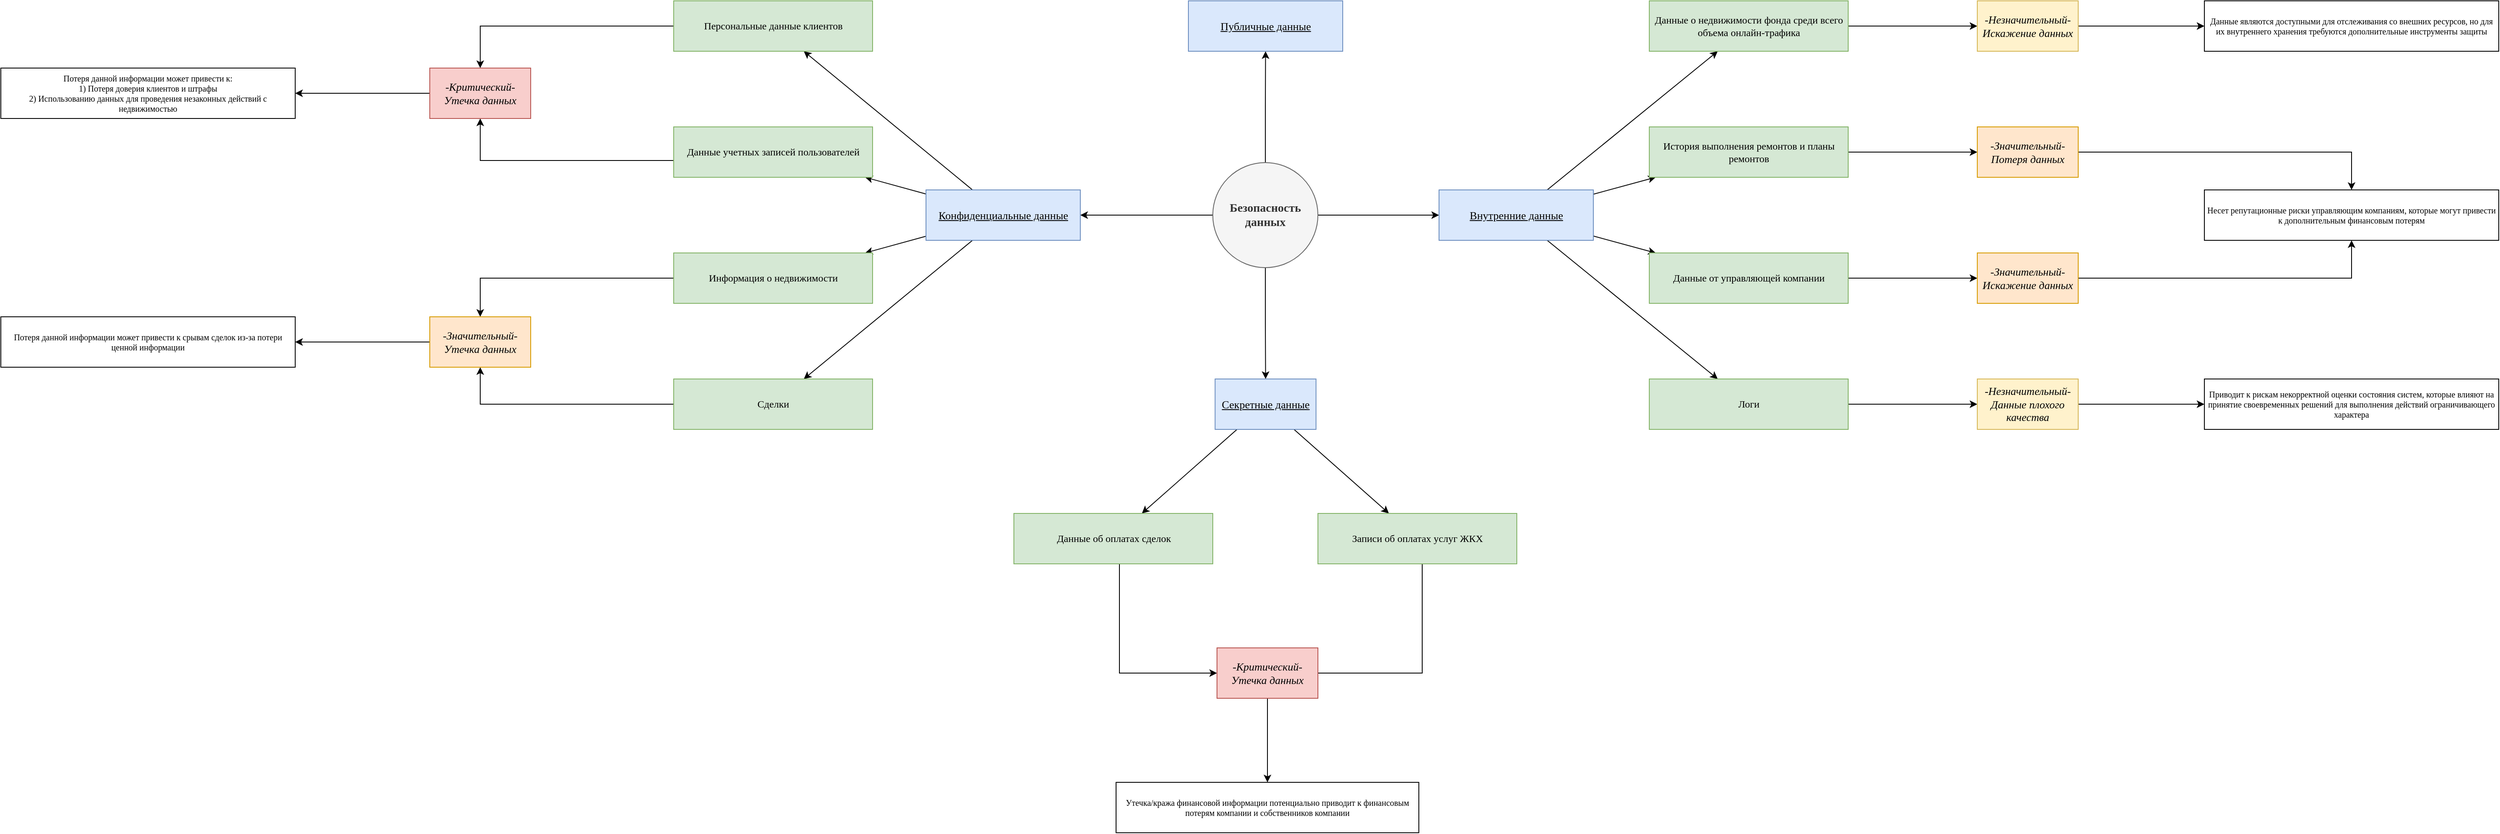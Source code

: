 <mxfile version="25.0.3">
  <diagram id="z3vaUIrTjVOo2pbph_nI" name="Страница — 1">
    <mxGraphModel dx="6263" dy="2567" grid="1" gridSize="10" guides="1" tooltips="1" connect="1" arrows="1" fold="1" page="1" pageScale="1" pageWidth="827" pageHeight="1169" math="0" shadow="0">
      <root>
        <mxCell id="0" />
        <mxCell id="1" parent="0" />
        <mxCell id="cPYfwLs7gnMlUmzmh1kW-10" value="" style="edgeStyle=orthogonalEdgeStyle;rounded=0;orthogonalLoop=1;jettySize=auto;html=1;" edge="1" parent="1" source="cPYfwLs7gnMlUmzmh1kW-4" target="cPYfwLs7gnMlUmzmh1kW-9">
          <mxGeometry relative="1" as="geometry" />
        </mxCell>
        <mxCell id="cPYfwLs7gnMlUmzmh1kW-14" value="" style="edgeStyle=orthogonalEdgeStyle;rounded=0;orthogonalLoop=1;jettySize=auto;html=1;" edge="1" parent="1" source="cPYfwLs7gnMlUmzmh1kW-4" target="cPYfwLs7gnMlUmzmh1kW-13">
          <mxGeometry relative="1" as="geometry" />
        </mxCell>
        <mxCell id="cPYfwLs7gnMlUmzmh1kW-15" style="edgeStyle=orthogonalEdgeStyle;rounded=0;orthogonalLoop=1;jettySize=auto;html=1;" edge="1" parent="1" source="cPYfwLs7gnMlUmzmh1kW-4" target="cPYfwLs7gnMlUmzmh1kW-11">
          <mxGeometry relative="1" as="geometry" />
        </mxCell>
        <mxCell id="cPYfwLs7gnMlUmzmh1kW-16" style="edgeStyle=orthogonalEdgeStyle;rounded=0;orthogonalLoop=1;jettySize=auto;html=1;" edge="1" parent="1" source="cPYfwLs7gnMlUmzmh1kW-4" target="cPYfwLs7gnMlUmzmh1kW-12">
          <mxGeometry relative="1" as="geometry" />
        </mxCell>
        <mxCell id="cPYfwLs7gnMlUmzmh1kW-4" value="Безопасность данных" style="ellipse;whiteSpace=wrap;html=1;aspect=fixed;fontFamily=Verdana;fontStyle=1;fontSize=14;fillColor=#f5f5f5;strokeColor=#666666;fontColor=#333333;" vertex="1" parent="1">
          <mxGeometry x="351" y="522.5" width="125" height="125" as="geometry" />
        </mxCell>
        <mxCell id="cPYfwLs7gnMlUmzmh1kW-9" value="Публичные данные" style="whiteSpace=wrap;html=1;fontSize=13;fontFamily=Verdana;fillColor=#dae8fc;strokeColor=#6c8ebf;fontStyle=4;" vertex="1" parent="1">
          <mxGeometry x="322" y="330" width="183.5" height="60" as="geometry" />
        </mxCell>
        <mxCell id="cPYfwLs7gnMlUmzmh1kW-20" value="" style="rounded=0;orthogonalLoop=1;jettySize=auto;html=1;" edge="1" parent="1" source="cPYfwLs7gnMlUmzmh1kW-11" target="cPYfwLs7gnMlUmzmh1kW-19">
          <mxGeometry relative="1" as="geometry" />
        </mxCell>
        <mxCell id="cPYfwLs7gnMlUmzmh1kW-22" style="rounded=0;orthogonalLoop=1;jettySize=auto;html=1;" edge="1" parent="1" source="cPYfwLs7gnMlUmzmh1kW-11" target="cPYfwLs7gnMlUmzmh1kW-21">
          <mxGeometry relative="1" as="geometry" />
        </mxCell>
        <mxCell id="cPYfwLs7gnMlUmzmh1kW-24" style="rounded=0;orthogonalLoop=1;jettySize=auto;html=1;" edge="1" parent="1" source="cPYfwLs7gnMlUmzmh1kW-11" target="cPYfwLs7gnMlUmzmh1kW-23">
          <mxGeometry relative="1" as="geometry" />
        </mxCell>
        <mxCell id="cPYfwLs7gnMlUmzmh1kW-26" style="rounded=0;orthogonalLoop=1;jettySize=auto;html=1;" edge="1" parent="1" source="cPYfwLs7gnMlUmzmh1kW-11" target="cPYfwLs7gnMlUmzmh1kW-25">
          <mxGeometry relative="1" as="geometry" />
        </mxCell>
        <mxCell id="cPYfwLs7gnMlUmzmh1kW-11" value="Внутренние данные" style="whiteSpace=wrap;html=1;fontSize=13;fontFamily=Verdana;fillColor=#dae8fc;strokeColor=#6c8ebf;fontStyle=4;" vertex="1" parent="1">
          <mxGeometry x="620" y="555" width="183.5" height="60" as="geometry" />
        </mxCell>
        <mxCell id="cPYfwLs7gnMlUmzmh1kW-31" style="rounded=0;orthogonalLoop=1;jettySize=auto;html=1;" edge="1" parent="1" source="cPYfwLs7gnMlUmzmh1kW-12" target="cPYfwLs7gnMlUmzmh1kW-29">
          <mxGeometry relative="1" as="geometry" />
        </mxCell>
        <mxCell id="cPYfwLs7gnMlUmzmh1kW-32" style="rounded=0;orthogonalLoop=1;jettySize=auto;html=1;" edge="1" parent="1" source="cPYfwLs7gnMlUmzmh1kW-12" target="cPYfwLs7gnMlUmzmh1kW-27">
          <mxGeometry relative="1" as="geometry" />
        </mxCell>
        <mxCell id="cPYfwLs7gnMlUmzmh1kW-33" style="rounded=0;orthogonalLoop=1;jettySize=auto;html=1;" edge="1" parent="1" source="cPYfwLs7gnMlUmzmh1kW-12" target="cPYfwLs7gnMlUmzmh1kW-28">
          <mxGeometry relative="1" as="geometry" />
        </mxCell>
        <mxCell id="cPYfwLs7gnMlUmzmh1kW-34" style="rounded=0;orthogonalLoop=1;jettySize=auto;html=1;" edge="1" parent="1" source="cPYfwLs7gnMlUmzmh1kW-12" target="cPYfwLs7gnMlUmzmh1kW-30">
          <mxGeometry relative="1" as="geometry" />
        </mxCell>
        <mxCell id="cPYfwLs7gnMlUmzmh1kW-12" value="Конфиденциальные данные" style="whiteSpace=wrap;html=1;fontSize=13;fontFamily=Verdana;fillColor=#dae8fc;strokeColor=#6c8ebf;fontStyle=4;" vertex="1" parent="1">
          <mxGeometry x="10" y="555" width="183.5" height="60" as="geometry" />
        </mxCell>
        <mxCell id="cPYfwLs7gnMlUmzmh1kW-37" style="rounded=0;orthogonalLoop=1;jettySize=auto;html=1;" edge="1" parent="1" source="cPYfwLs7gnMlUmzmh1kW-13" target="cPYfwLs7gnMlUmzmh1kW-36">
          <mxGeometry relative="1" as="geometry" />
        </mxCell>
        <mxCell id="cPYfwLs7gnMlUmzmh1kW-38" style="rounded=0;orthogonalLoop=1;jettySize=auto;html=1;" edge="1" parent="1" source="cPYfwLs7gnMlUmzmh1kW-13" target="cPYfwLs7gnMlUmzmh1kW-35">
          <mxGeometry relative="1" as="geometry" />
        </mxCell>
        <mxCell id="cPYfwLs7gnMlUmzmh1kW-13" value="Секретные данные" style="whiteSpace=wrap;html=1;fontSize=13;fontFamily=Verdana;fillColor=#dae8fc;strokeColor=#6c8ebf;fontStyle=4;" vertex="1" parent="1">
          <mxGeometry x="353.75" y="780" width="120" height="60" as="geometry" />
        </mxCell>
        <mxCell id="cPYfwLs7gnMlUmzmh1kW-61" style="edgeStyle=orthogonalEdgeStyle;rounded=0;orthogonalLoop=1;jettySize=auto;html=1;" edge="1" parent="1" source="cPYfwLs7gnMlUmzmh1kW-19" target="cPYfwLs7gnMlUmzmh1kW-59">
          <mxGeometry relative="1" as="geometry" />
        </mxCell>
        <mxCell id="cPYfwLs7gnMlUmzmh1kW-19" value="Данные о недвижимости фонда среди всего объема онлайн-трафика" style="whiteSpace=wrap;html=1;fontSize=12;fontFamily=Verdana;fillColor=#d5e8d4;strokeColor=#82b366;fontStyle=0;" vertex="1" parent="1">
          <mxGeometry x="870" y="330" width="236.5" height="60" as="geometry" />
        </mxCell>
        <mxCell id="cPYfwLs7gnMlUmzmh1kW-60" style="edgeStyle=orthogonalEdgeStyle;rounded=0;orthogonalLoop=1;jettySize=auto;html=1;entryX=0;entryY=0.5;entryDx=0;entryDy=0;" edge="1" parent="1" source="cPYfwLs7gnMlUmzmh1kW-21" target="cPYfwLs7gnMlUmzmh1kW-58">
          <mxGeometry relative="1" as="geometry" />
        </mxCell>
        <mxCell id="cPYfwLs7gnMlUmzmh1kW-21" value="История выполнения ремонтов и планы ремонтов" style="whiteSpace=wrap;html=1;fontSize=12;fontFamily=Verdana;fillColor=#d5e8d4;strokeColor=#82b366;fontStyle=0;" vertex="1" parent="1">
          <mxGeometry x="870" y="480" width="236.5" height="60" as="geometry" />
        </mxCell>
        <mxCell id="cPYfwLs7gnMlUmzmh1kW-55" style="edgeStyle=orthogonalEdgeStyle;rounded=0;orthogonalLoop=1;jettySize=auto;html=1;entryX=0;entryY=0.5;entryDx=0;entryDy=0;" edge="1" parent="1" source="cPYfwLs7gnMlUmzmh1kW-23" target="cPYfwLs7gnMlUmzmh1kW-54">
          <mxGeometry relative="1" as="geometry" />
        </mxCell>
        <mxCell id="cPYfwLs7gnMlUmzmh1kW-23" value="Данные от управляющей компании" style="whiteSpace=wrap;html=1;fontSize=12;fontFamily=Verdana;fillColor=#d5e8d4;strokeColor=#82b366;fontStyle=0;" vertex="1" parent="1">
          <mxGeometry x="870" y="630" width="236.5" height="60" as="geometry" />
        </mxCell>
        <mxCell id="cPYfwLs7gnMlUmzmh1kW-53" style="edgeStyle=orthogonalEdgeStyle;rounded=0;orthogonalLoop=1;jettySize=auto;html=1;" edge="1" parent="1" source="cPYfwLs7gnMlUmzmh1kW-25" target="cPYfwLs7gnMlUmzmh1kW-52">
          <mxGeometry relative="1" as="geometry" />
        </mxCell>
        <mxCell id="cPYfwLs7gnMlUmzmh1kW-25" value="Логи" style="whiteSpace=wrap;html=1;fontSize=12;fontFamily=Verdana;fillColor=#d5e8d4;strokeColor=#82b366;fontStyle=0;" vertex="1" parent="1">
          <mxGeometry x="870" y="780" width="236.5" height="60" as="geometry" />
        </mxCell>
        <mxCell id="cPYfwLs7gnMlUmzmh1kW-48" style="edgeStyle=orthogonalEdgeStyle;rounded=0;orthogonalLoop=1;jettySize=auto;html=1;" edge="1" parent="1" source="cPYfwLs7gnMlUmzmh1kW-27" target="cPYfwLs7gnMlUmzmh1kW-46">
          <mxGeometry relative="1" as="geometry">
            <Array as="points">
              <mxPoint x="-520" y="660" />
            </Array>
          </mxGeometry>
        </mxCell>
        <mxCell id="cPYfwLs7gnMlUmzmh1kW-27" value="&lt;div&gt;Информация о недвижимости&lt;/div&gt;" style="whiteSpace=wrap;html=1;fontSize=12;fontFamily=Verdana;fillColor=#d5e8d4;strokeColor=#82b366;fontStyle=0;" vertex="1" parent="1">
          <mxGeometry x="-290" y="630" width="236.5" height="60" as="geometry" />
        </mxCell>
        <mxCell id="cPYfwLs7gnMlUmzmh1kW-49" style="edgeStyle=orthogonalEdgeStyle;rounded=0;orthogonalLoop=1;jettySize=auto;html=1;" edge="1" parent="1" source="cPYfwLs7gnMlUmzmh1kW-28" target="cPYfwLs7gnMlUmzmh1kW-44">
          <mxGeometry relative="1" as="geometry">
            <Array as="points">
              <mxPoint x="-520" y="360" />
            </Array>
          </mxGeometry>
        </mxCell>
        <mxCell id="cPYfwLs7gnMlUmzmh1kW-28" value="Персональные данные клиентов" style="whiteSpace=wrap;html=1;fontSize=12;fontFamily=Verdana;fillColor=#d5e8d4;strokeColor=#82b366;fontStyle=0;" vertex="1" parent="1">
          <mxGeometry x="-290" y="330" width="236.5" height="60" as="geometry" />
        </mxCell>
        <mxCell id="cPYfwLs7gnMlUmzmh1kW-47" style="edgeStyle=orthogonalEdgeStyle;rounded=0;orthogonalLoop=1;jettySize=auto;html=1;" edge="1" parent="1" source="cPYfwLs7gnMlUmzmh1kW-29" target="cPYfwLs7gnMlUmzmh1kW-46">
          <mxGeometry relative="1" as="geometry">
            <Array as="points">
              <mxPoint x="-520" y="810" />
            </Array>
          </mxGeometry>
        </mxCell>
        <mxCell id="cPYfwLs7gnMlUmzmh1kW-29" value="Сделки" style="whiteSpace=wrap;html=1;fontSize=12;fontFamily=Verdana;fillColor=#d5e8d4;strokeColor=#82b366;fontStyle=0;" vertex="1" parent="1">
          <mxGeometry x="-290" y="780" width="236.5" height="60" as="geometry" />
        </mxCell>
        <mxCell id="cPYfwLs7gnMlUmzmh1kW-45" style="edgeStyle=orthogonalEdgeStyle;rounded=0;orthogonalLoop=1;jettySize=auto;html=1;" edge="1" parent="1" source="cPYfwLs7gnMlUmzmh1kW-30" target="cPYfwLs7gnMlUmzmh1kW-44">
          <mxGeometry relative="1" as="geometry">
            <Array as="points">
              <mxPoint x="-520" y="520" />
            </Array>
          </mxGeometry>
        </mxCell>
        <mxCell id="cPYfwLs7gnMlUmzmh1kW-30" value="Данные учетных записей пользователей" style="whiteSpace=wrap;html=1;fontSize=12;fontFamily=Verdana;fillColor=#d5e8d4;strokeColor=#82b366;fontStyle=0;" vertex="1" parent="1">
          <mxGeometry x="-290" y="480" width="236.5" height="60" as="geometry" />
        </mxCell>
        <mxCell id="cPYfwLs7gnMlUmzmh1kW-41" style="edgeStyle=orthogonalEdgeStyle;rounded=0;orthogonalLoop=1;jettySize=auto;html=1;entryX=0.5;entryY=1;entryDx=0;entryDy=0;" edge="1" parent="1" source="cPYfwLs7gnMlUmzmh1kW-35" target="cPYfwLs7gnMlUmzmh1kW-39">
          <mxGeometry relative="1" as="geometry">
            <Array as="points">
              <mxPoint x="600" y="1130" />
              <mxPoint x="416" y="1130" />
            </Array>
          </mxGeometry>
        </mxCell>
        <mxCell id="cPYfwLs7gnMlUmzmh1kW-35" value="Записи об оплатах услуг ЖКХ" style="whiteSpace=wrap;html=1;fontSize=12;fontFamily=Verdana;fillColor=#d5e8d4;strokeColor=#82b366;fontStyle=0;" vertex="1" parent="1">
          <mxGeometry x="476" y="940" width="236.5" height="60" as="geometry" />
        </mxCell>
        <mxCell id="cPYfwLs7gnMlUmzmh1kW-40" style="edgeStyle=orthogonalEdgeStyle;rounded=0;orthogonalLoop=1;jettySize=auto;html=1;" edge="1" parent="1" source="cPYfwLs7gnMlUmzmh1kW-36" target="cPYfwLs7gnMlUmzmh1kW-39">
          <mxGeometry relative="1" as="geometry">
            <Array as="points">
              <mxPoint x="240" y="1130" />
            </Array>
          </mxGeometry>
        </mxCell>
        <mxCell id="cPYfwLs7gnMlUmzmh1kW-36" value="Данные об оплатах сделок" style="whiteSpace=wrap;html=1;fontSize=12;fontFamily=Verdana;fillColor=#d5e8d4;strokeColor=#82b366;fontStyle=0;" vertex="1" parent="1">
          <mxGeometry x="114.5" y="940" width="236.5" height="60" as="geometry" />
        </mxCell>
        <mxCell id="cPYfwLs7gnMlUmzmh1kW-43" style="edgeStyle=orthogonalEdgeStyle;rounded=0;orthogonalLoop=1;jettySize=auto;html=1;" edge="1" parent="1" source="cPYfwLs7gnMlUmzmh1kW-39" target="cPYfwLs7gnMlUmzmh1kW-42">
          <mxGeometry relative="1" as="geometry">
            <Array as="points">
              <mxPoint x="416" y="1210" />
              <mxPoint x="416" y="1210" />
            </Array>
          </mxGeometry>
        </mxCell>
        <mxCell id="cPYfwLs7gnMlUmzmh1kW-39" value="-Критический- Утечка данных" style="whiteSpace=wrap;html=1;fontSize=13;fontFamily=Verdana;fillColor=#f8cecc;strokeColor=#b85450;fontStyle=2;" vertex="1" parent="1">
          <mxGeometry x="356" y="1100" width="120" height="60" as="geometry" />
        </mxCell>
        <mxCell id="cPYfwLs7gnMlUmzmh1kW-42" value="Утечка/кража финансовой информации потенциально приводит к финансовым потерям компании и собственников компании" style="whiteSpace=wrap;html=1;fontSize=10;fontFamily=Verdana;fontStyle=0;" vertex="1" parent="1">
          <mxGeometry x="236" y="1260" width="360" height="60" as="geometry" />
        </mxCell>
        <mxCell id="cPYfwLs7gnMlUmzmh1kW-57" style="edgeStyle=orthogonalEdgeStyle;rounded=0;orthogonalLoop=1;jettySize=auto;html=1;" edge="1" parent="1" source="cPYfwLs7gnMlUmzmh1kW-44" target="cPYfwLs7gnMlUmzmh1kW-56">
          <mxGeometry relative="1" as="geometry" />
        </mxCell>
        <mxCell id="cPYfwLs7gnMlUmzmh1kW-44" value="-Критический- Утечка данных" style="whiteSpace=wrap;html=1;fontSize=13;fontFamily=Verdana;fillColor=#f8cecc;strokeColor=#b85450;fontStyle=2;" vertex="1" parent="1">
          <mxGeometry x="-580" y="410" width="120" height="60" as="geometry" />
        </mxCell>
        <mxCell id="cPYfwLs7gnMlUmzmh1kW-51" style="edgeStyle=orthogonalEdgeStyle;rounded=0;orthogonalLoop=1;jettySize=auto;html=1;" edge="1" parent="1" source="cPYfwLs7gnMlUmzmh1kW-46" target="cPYfwLs7gnMlUmzmh1kW-50">
          <mxGeometry relative="1" as="geometry" />
        </mxCell>
        <mxCell id="cPYfwLs7gnMlUmzmh1kW-46" value="-Значительный- Утечка данных" style="whiteSpace=wrap;html=1;fontSize=13;fontFamily=Verdana;fillColor=#ffe6cc;strokeColor=#d79b00;fontStyle=2;" vertex="1" parent="1">
          <mxGeometry x="-580" y="706" width="120" height="60" as="geometry" />
        </mxCell>
        <mxCell id="cPYfwLs7gnMlUmzmh1kW-50" value="Потеря данной информации может привести к с&lt;span style=&quot;background-color: initial;&quot;&gt;рывам&lt;/span&gt;&lt;span style=&quot;background-color: initial;&quot;&gt;&amp;nbsp;сделок из-за потери ценной информации&lt;/span&gt;" style="whiteSpace=wrap;html=1;fontSize=10;fontFamily=Verdana;fontStyle=0;" vertex="1" parent="1">
          <mxGeometry x="-1090" y="706" width="350" height="60" as="geometry" />
        </mxCell>
        <mxCell id="cPYfwLs7gnMlUmzmh1kW-63" style="edgeStyle=orthogonalEdgeStyle;rounded=0;orthogonalLoop=1;jettySize=auto;html=1;" edge="1" parent="1" source="cPYfwLs7gnMlUmzmh1kW-52" target="cPYfwLs7gnMlUmzmh1kW-62">
          <mxGeometry relative="1" as="geometry" />
        </mxCell>
        <mxCell id="cPYfwLs7gnMlUmzmh1kW-52" value="-Незначительный-&lt;div&gt;Данные плохого качества&lt;/div&gt;" style="whiteSpace=wrap;html=1;fontSize=13;fontFamily=Verdana;fillColor=#fff2cc;strokeColor=#d6b656;fontStyle=2;" vertex="1" parent="1">
          <mxGeometry x="1260" y="780" width="120" height="60" as="geometry" />
        </mxCell>
        <mxCell id="cPYfwLs7gnMlUmzmh1kW-65" style="edgeStyle=orthogonalEdgeStyle;rounded=0;orthogonalLoop=1;jettySize=auto;html=1;" edge="1" parent="1" source="cPYfwLs7gnMlUmzmh1kW-54" target="cPYfwLs7gnMlUmzmh1kW-64">
          <mxGeometry relative="1" as="geometry" />
        </mxCell>
        <mxCell id="cPYfwLs7gnMlUmzmh1kW-54" value="-Значительный-&lt;div&gt;Искажение данных&lt;/div&gt;" style="whiteSpace=wrap;html=1;fontSize=13;fontFamily=Verdana;fillColor=#ffe6cc;strokeColor=#d79b00;fontStyle=2;" vertex="1" parent="1">
          <mxGeometry x="1260" y="630" width="120" height="60" as="geometry" />
        </mxCell>
        <mxCell id="cPYfwLs7gnMlUmzmh1kW-56" value="Потеря данной информации может привести к:&lt;div&gt;1) Потеря доверия клиентов и штрафы&lt;/div&gt;&lt;div&gt;2) Использованию данных для проведения незаконных действий с недвижимостью&lt;/div&gt;" style="whiteSpace=wrap;html=1;fontSize=10;fontFamily=Verdana;fontStyle=0;" vertex="1" parent="1">
          <mxGeometry x="-1090" y="410" width="350" height="60" as="geometry" />
        </mxCell>
        <mxCell id="cPYfwLs7gnMlUmzmh1kW-67" style="edgeStyle=orthogonalEdgeStyle;rounded=0;orthogonalLoop=1;jettySize=auto;html=1;" edge="1" parent="1" source="cPYfwLs7gnMlUmzmh1kW-58" target="cPYfwLs7gnMlUmzmh1kW-64">
          <mxGeometry relative="1" as="geometry">
            <mxPoint x="1530" y="510" as="targetPoint" />
          </mxGeometry>
        </mxCell>
        <mxCell id="cPYfwLs7gnMlUmzmh1kW-58" value="-Значительный-&lt;div&gt;Потеря данных&lt;/div&gt;" style="whiteSpace=wrap;html=1;fontSize=13;fontFamily=Verdana;fillColor=#ffe6cc;strokeColor=#d79b00;fontStyle=2;" vertex="1" parent="1">
          <mxGeometry x="1260" y="480" width="120" height="60" as="geometry" />
        </mxCell>
        <mxCell id="cPYfwLs7gnMlUmzmh1kW-69" style="edgeStyle=orthogonalEdgeStyle;rounded=0;orthogonalLoop=1;jettySize=auto;html=1;" edge="1" parent="1" source="cPYfwLs7gnMlUmzmh1kW-59" target="cPYfwLs7gnMlUmzmh1kW-68">
          <mxGeometry relative="1" as="geometry" />
        </mxCell>
        <mxCell id="cPYfwLs7gnMlUmzmh1kW-59" value="-Незначительный-&lt;div&gt;Искажение данных&lt;/div&gt;" style="whiteSpace=wrap;html=1;fontSize=13;fontFamily=Verdana;fillColor=#fff2cc;strokeColor=#d6b656;fontStyle=2;" vertex="1" parent="1">
          <mxGeometry x="1260" y="330" width="120" height="60" as="geometry" />
        </mxCell>
        <mxCell id="cPYfwLs7gnMlUmzmh1kW-62" value="Приводит к рискам некорректной оценки состояния систем, которые влияют на принятие своевременных решений для выполнения действий ограничивающего характера" style="whiteSpace=wrap;html=1;fontSize=10;fontFamily=Verdana;fontStyle=0;" vertex="1" parent="1">
          <mxGeometry x="1530" y="780" width="350" height="60" as="geometry" />
        </mxCell>
        <mxCell id="cPYfwLs7gnMlUmzmh1kW-64" value="Несет репутационные риски управляющим компаниям, которые могут привести к дополнительным финансовым потерям" style="whiteSpace=wrap;html=1;fontSize=10;fontFamily=Verdana;fontStyle=0;" vertex="1" parent="1">
          <mxGeometry x="1530" y="555" width="350" height="60" as="geometry" />
        </mxCell>
        <mxCell id="cPYfwLs7gnMlUmzmh1kW-68" value="Данные являются доступными для отслеживания со внешних ресурсов, но для их внутреннего хранения требуются дополнительные инструменты защиты" style="whiteSpace=wrap;html=1;fontSize=10;fontFamily=Verdana;fontStyle=0;" vertex="1" parent="1">
          <mxGeometry x="1530" y="330" width="350" height="60" as="geometry" />
        </mxCell>
      </root>
    </mxGraphModel>
  </diagram>
</mxfile>
